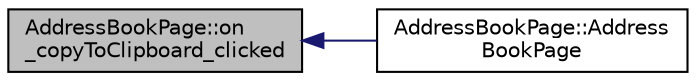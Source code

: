 digraph "AddressBookPage::on_copyToClipboard_clicked"
{
  edge [fontname="Helvetica",fontsize="10",labelfontname="Helvetica",labelfontsize="10"];
  node [fontname="Helvetica",fontsize="10",shape=record];
  rankdir="LR";
  Node45 [label="AddressBookPage::on\l_copyToClipboard_clicked",height=0.2,width=0.4,color="black", fillcolor="grey75", style="filled", fontcolor="black"];
  Node45 -> Node46 [dir="back",color="midnightblue",fontsize="10",style="solid",fontname="Helvetica"];
  Node46 [label="AddressBookPage::Address\lBookPage",height=0.2,width=0.4,color="black", fillcolor="white", style="filled",URL="$d3/d4a/class_address_book_page.html#ad53c82a9181ae7627c06b9c49971ec52"];
}
